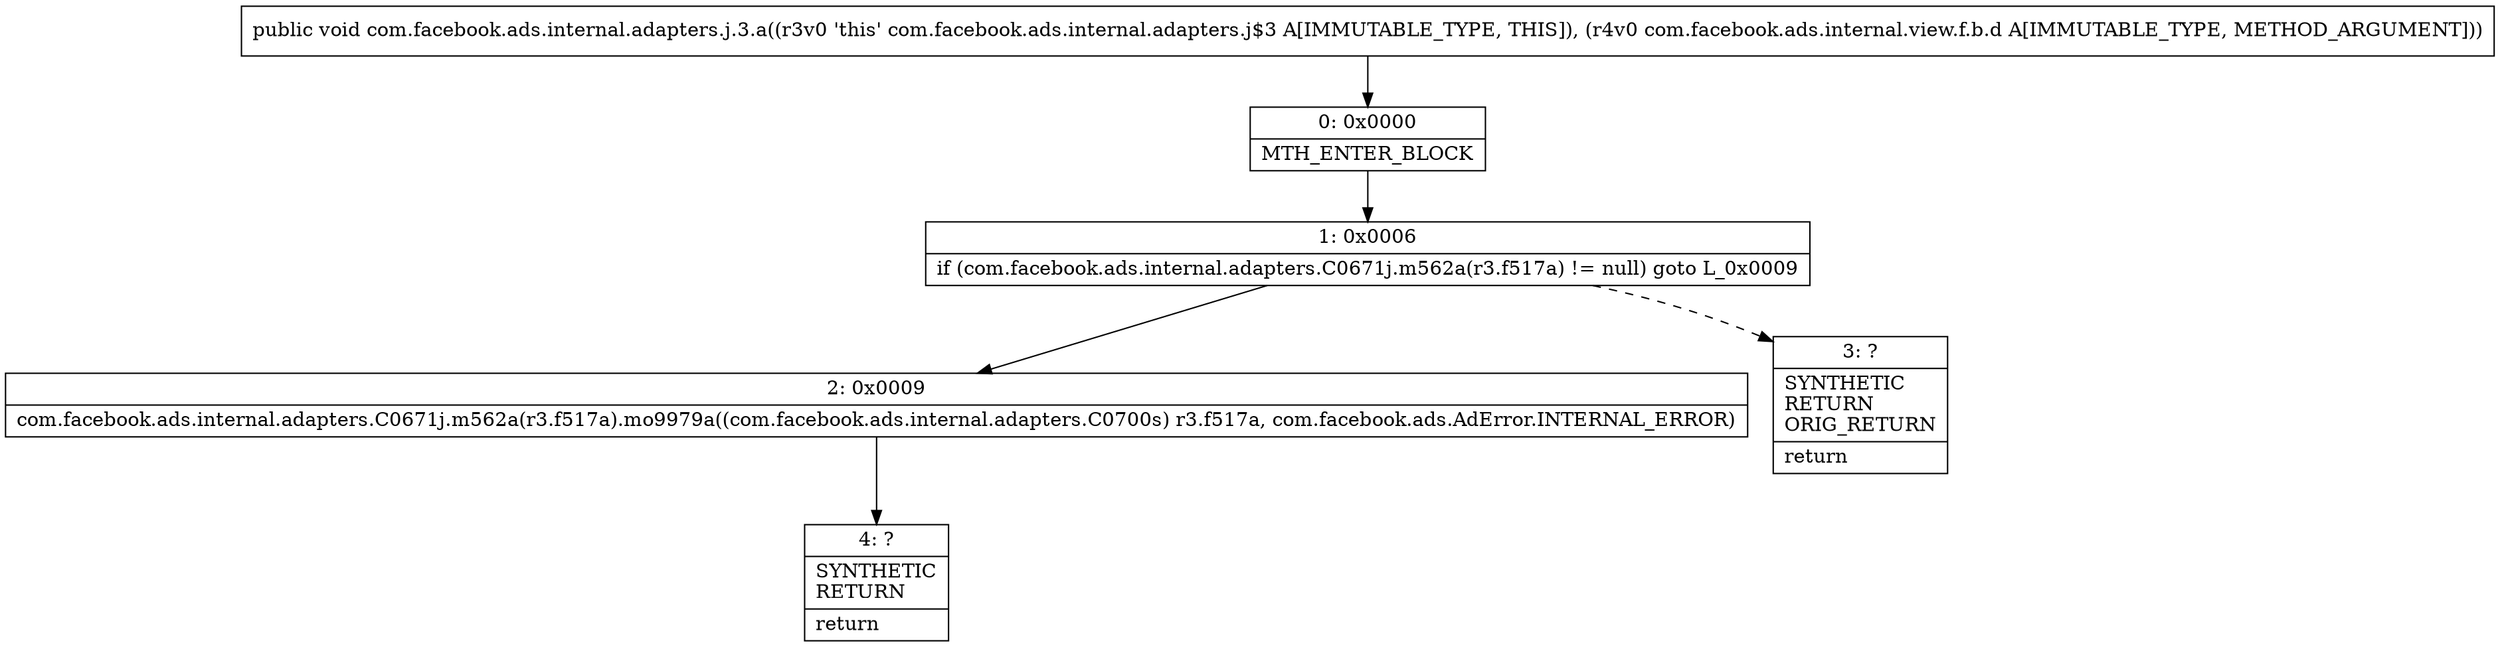 digraph "CFG forcom.facebook.ads.internal.adapters.j.3.a(Lcom\/facebook\/ads\/internal\/view\/f\/b\/d;)V" {
Node_0 [shape=record,label="{0\:\ 0x0000|MTH_ENTER_BLOCK\l}"];
Node_1 [shape=record,label="{1\:\ 0x0006|if (com.facebook.ads.internal.adapters.C0671j.m562a(r3.f517a) != null) goto L_0x0009\l}"];
Node_2 [shape=record,label="{2\:\ 0x0009|com.facebook.ads.internal.adapters.C0671j.m562a(r3.f517a).mo9979a((com.facebook.ads.internal.adapters.C0700s) r3.f517a, com.facebook.ads.AdError.INTERNAL_ERROR)\l}"];
Node_3 [shape=record,label="{3\:\ ?|SYNTHETIC\lRETURN\lORIG_RETURN\l|return\l}"];
Node_4 [shape=record,label="{4\:\ ?|SYNTHETIC\lRETURN\l|return\l}"];
MethodNode[shape=record,label="{public void com.facebook.ads.internal.adapters.j.3.a((r3v0 'this' com.facebook.ads.internal.adapters.j$3 A[IMMUTABLE_TYPE, THIS]), (r4v0 com.facebook.ads.internal.view.f.b.d A[IMMUTABLE_TYPE, METHOD_ARGUMENT])) }"];
MethodNode -> Node_0;
Node_0 -> Node_1;
Node_1 -> Node_2;
Node_1 -> Node_3[style=dashed];
Node_2 -> Node_4;
}

